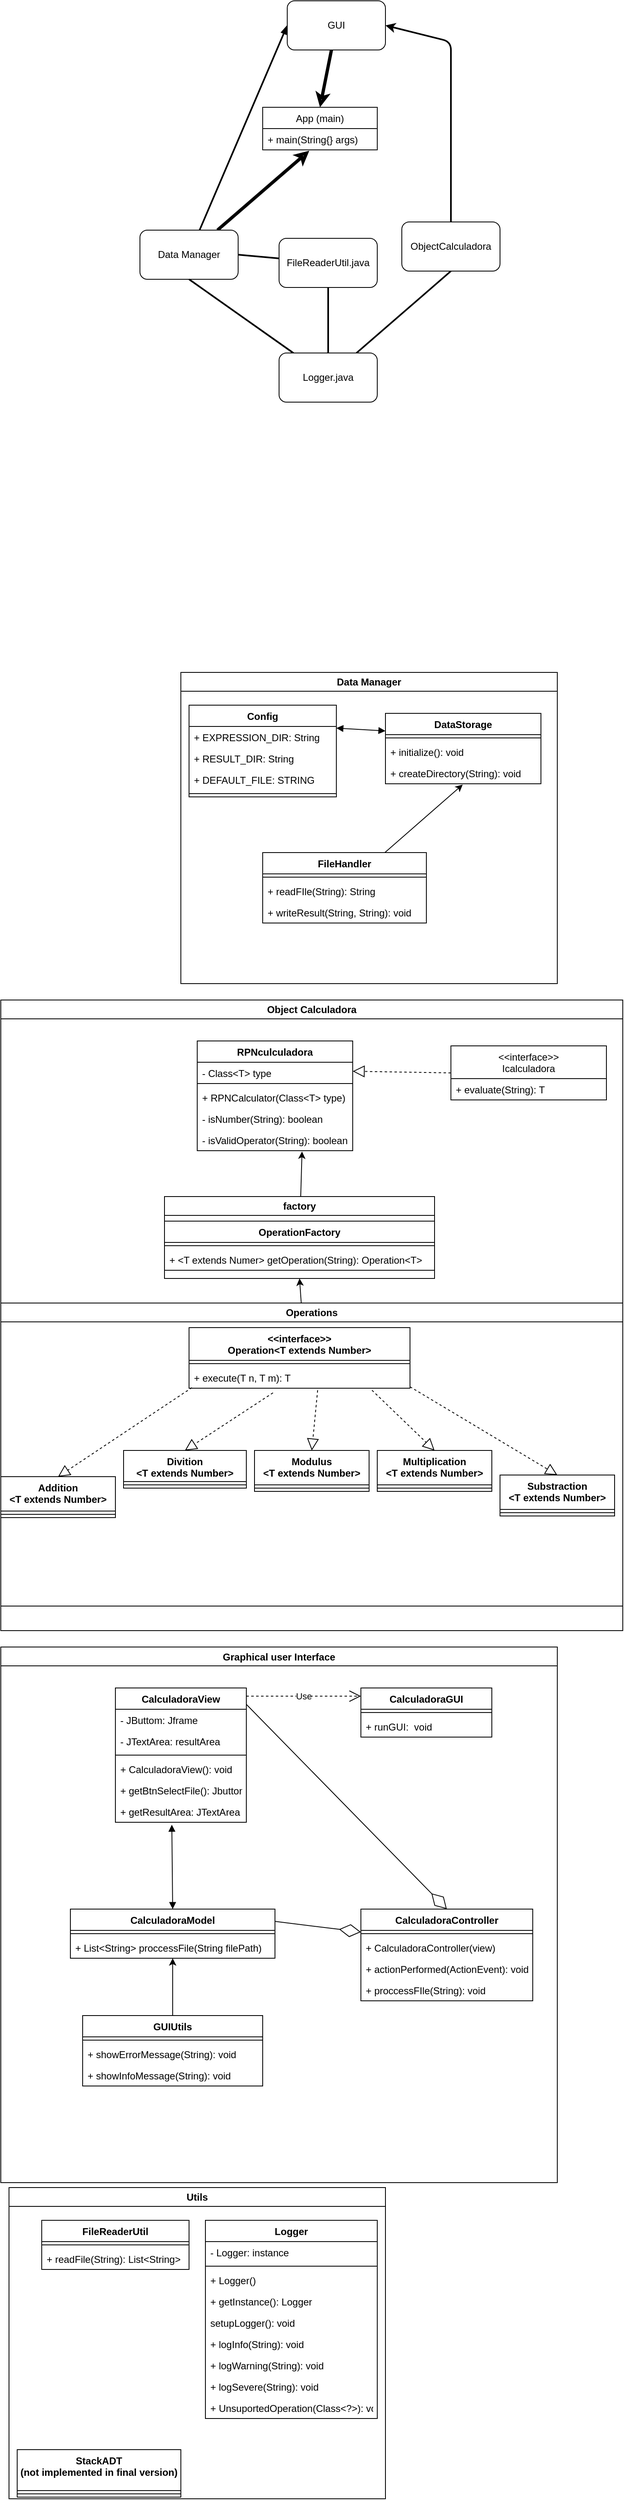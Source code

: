 <mxfile>
    <diagram id="4_bJz38wTOtRnhBuzHTB" name="Page-1">
        <mxGraphModel dx="496" dy="1893" grid="1" gridSize="10" guides="1" tooltips="1" connect="1" arrows="1" fold="1" page="1" pageScale="1" pageWidth="850" pageHeight="1100" math="0" shadow="0">
            <root>
                <mxCell id="0"/>
                <mxCell id="1" parent="0"/>
                <mxCell id="16" value="App (main)" style="swimlane;fontStyle=0;childLayout=stackLayout;horizontal=1;startSize=26;fillColor=none;horizontalStack=0;resizeParent=1;resizeParentMax=0;resizeLast=0;collapsible=1;marginBottom=0;" parent="1" vertex="1">
                    <mxGeometry x="330" y="-680" width="140" height="52" as="geometry"/>
                </mxCell>
                <mxCell id="17" value="+ main(String{} args)" style="text;strokeColor=none;fillColor=none;align=left;verticalAlign=top;spacingLeft=4;spacingRight=4;overflow=hidden;rotatable=0;points=[[0,0.5],[1,0.5]];portConstraint=eastwest;" parent="16" vertex="1">
                    <mxGeometry y="26" width="140" height="26" as="geometry"/>
                </mxCell>
                <mxCell id="54" value="Graphical user Interface" style="swimlane;" parent="1" vertex="1">
                    <mxGeometry x="10" y="1200" width="680" height="654" as="geometry"/>
                </mxCell>
                <mxCell id="47" value="CalculadoraController" style="swimlane;fontStyle=1;align=center;verticalAlign=top;childLayout=stackLayout;horizontal=1;startSize=26;horizontalStack=0;resizeParent=1;resizeParentMax=0;resizeLast=0;collapsible=1;marginBottom=0;" parent="54" vertex="1">
                    <mxGeometry x="440" y="320" width="210" height="112" as="geometry"/>
                </mxCell>
                <mxCell id="49" value="" style="line;strokeWidth=1;fillColor=none;align=left;verticalAlign=middle;spacingTop=-1;spacingLeft=3;spacingRight=3;rotatable=0;labelPosition=right;points=[];portConstraint=eastwest;strokeColor=inherit;" parent="47" vertex="1">
                    <mxGeometry y="26" width="210" height="8" as="geometry"/>
                </mxCell>
                <mxCell id="50" value="+ CalculadoraController(view)" style="text;strokeColor=none;fillColor=none;align=left;verticalAlign=top;spacingLeft=4;spacingRight=4;overflow=hidden;rotatable=0;points=[[0,0.5],[1,0.5]];portConstraint=eastwest;" parent="47" vertex="1">
                    <mxGeometry y="34" width="210" height="26" as="geometry"/>
                </mxCell>
                <mxCell id="85" value="+ actionPerformed(ActionEvent): void" style="text;strokeColor=none;fillColor=none;align=left;verticalAlign=top;spacingLeft=4;spacingRight=4;overflow=hidden;rotatable=0;points=[[0,0.5],[1,0.5]];portConstraint=eastwest;" vertex="1" parent="47">
                    <mxGeometry y="60" width="210" height="26" as="geometry"/>
                </mxCell>
                <mxCell id="86" value="+ proccessFIle(String): void" style="text;strokeColor=none;fillColor=none;align=left;verticalAlign=top;spacingLeft=4;spacingRight=4;overflow=hidden;rotatable=0;points=[[0,0.5],[1,0.5]];portConstraint=eastwest;" vertex="1" parent="47">
                    <mxGeometry y="86" width="210" height="26" as="geometry"/>
                </mxCell>
                <mxCell id="60" value="CalculadoraGUI" style="swimlane;fontStyle=1;align=center;verticalAlign=top;childLayout=stackLayout;horizontal=1;startSize=26;horizontalStack=0;resizeParent=1;resizeParentMax=0;resizeLast=0;collapsible=1;marginBottom=0;" parent="54" vertex="1">
                    <mxGeometry x="440" y="50" width="160" height="60" as="geometry"/>
                </mxCell>
                <mxCell id="62" value="" style="line;strokeWidth=1;fillColor=none;align=left;verticalAlign=middle;spacingTop=-1;spacingLeft=3;spacingRight=3;rotatable=0;labelPosition=right;points=[];portConstraint=eastwest;strokeColor=inherit;" parent="60" vertex="1">
                    <mxGeometry y="26" width="160" height="8" as="geometry"/>
                </mxCell>
                <mxCell id="63" value="+ runGUI:  void" style="text;strokeColor=none;fillColor=none;align=left;verticalAlign=top;spacingLeft=4;spacingRight=4;overflow=hidden;rotatable=0;points=[[0,0.5],[1,0.5]];portConstraint=eastwest;" parent="60" vertex="1">
                    <mxGeometry y="34" width="160" height="26" as="geometry"/>
                </mxCell>
                <mxCell id="64" value="CalculadoraModel" style="swimlane;fontStyle=1;align=center;verticalAlign=top;childLayout=stackLayout;horizontal=1;startSize=26;horizontalStack=0;resizeParent=1;resizeParentMax=0;resizeLast=0;collapsible=1;marginBottom=0;" parent="54" vertex="1">
                    <mxGeometry x="85" y="320" width="250" height="60" as="geometry"/>
                </mxCell>
                <mxCell id="66" value="" style="line;strokeWidth=1;fillColor=none;align=left;verticalAlign=middle;spacingTop=-1;spacingLeft=3;spacingRight=3;rotatable=0;labelPosition=right;points=[];portConstraint=eastwest;strokeColor=inherit;" parent="64" vertex="1">
                    <mxGeometry y="26" width="250" height="8" as="geometry"/>
                </mxCell>
                <mxCell id="67" value="+ List&lt;String&gt; proccessFile(String filePath)" style="text;strokeColor=none;fillColor=none;align=left;verticalAlign=top;spacingLeft=4;spacingRight=4;overflow=hidden;rotatable=0;points=[[0,0.5],[1,0.5]];portConstraint=eastwest;" parent="64" vertex="1">
                    <mxGeometry y="34" width="250" height="26" as="geometry"/>
                </mxCell>
                <mxCell id="68" value="CalculadoraView" style="swimlane;fontStyle=1;align=center;verticalAlign=top;childLayout=stackLayout;horizontal=1;startSize=26;horizontalStack=0;resizeParent=1;resizeParentMax=0;resizeLast=0;collapsible=1;marginBottom=0;" parent="54" vertex="1">
                    <mxGeometry x="140" y="50" width="160" height="164" as="geometry"/>
                </mxCell>
                <mxCell id="69" value="- JButtom: Jframe" style="text;strokeColor=none;fillColor=none;align=left;verticalAlign=top;spacingLeft=4;spacingRight=4;overflow=hidden;rotatable=0;points=[[0,0.5],[1,0.5]];portConstraint=eastwest;" parent="68" vertex="1">
                    <mxGeometry y="26" width="160" height="26" as="geometry"/>
                </mxCell>
                <mxCell id="76" value="- JTextArea: resultArea" style="text;strokeColor=none;fillColor=none;align=left;verticalAlign=top;spacingLeft=4;spacingRight=4;overflow=hidden;rotatable=0;points=[[0,0.5],[1,0.5]];portConstraint=eastwest;" vertex="1" parent="68">
                    <mxGeometry y="52" width="160" height="26" as="geometry"/>
                </mxCell>
                <mxCell id="70" value="" style="line;strokeWidth=1;fillColor=none;align=left;verticalAlign=middle;spacingTop=-1;spacingLeft=3;spacingRight=3;rotatable=0;labelPosition=right;points=[];portConstraint=eastwest;strokeColor=inherit;" parent="68" vertex="1">
                    <mxGeometry y="78" width="160" height="8" as="geometry"/>
                </mxCell>
                <mxCell id="71" value="+ CalculadoraView(): void" style="text;strokeColor=none;fillColor=none;align=left;verticalAlign=top;spacingLeft=4;spacingRight=4;overflow=hidden;rotatable=0;points=[[0,0.5],[1,0.5]];portConstraint=eastwest;" parent="68" vertex="1">
                    <mxGeometry y="86" width="160" height="26" as="geometry"/>
                </mxCell>
                <mxCell id="77" value="+ getBtnSelectFile(): Jbutton" style="text;strokeColor=none;fillColor=none;align=left;verticalAlign=top;spacingLeft=4;spacingRight=4;overflow=hidden;rotatable=0;points=[[0,0.5],[1,0.5]];portConstraint=eastwest;" vertex="1" parent="68">
                    <mxGeometry y="112" width="160" height="26" as="geometry"/>
                </mxCell>
                <mxCell id="78" value="+ getResultArea: JTextArea" style="text;strokeColor=none;fillColor=none;align=left;verticalAlign=top;spacingLeft=4;spacingRight=4;overflow=hidden;rotatable=0;points=[[0,0.5],[1,0.5]];portConstraint=eastwest;" vertex="1" parent="68">
                    <mxGeometry y="138" width="160" height="26" as="geometry"/>
                </mxCell>
                <mxCell id="82" style="edgeStyle=none;html=1;" edge="1" parent="54" source="72" target="67">
                    <mxGeometry relative="1" as="geometry"/>
                </mxCell>
                <mxCell id="72" value="GUIUtils" style="swimlane;fontStyle=1;align=center;verticalAlign=top;childLayout=stackLayout;horizontal=1;startSize=26;horizontalStack=0;resizeParent=1;resizeParentMax=0;resizeLast=0;collapsible=1;marginBottom=0;" parent="54" vertex="1">
                    <mxGeometry x="100" y="450" width="220" height="86" as="geometry"/>
                </mxCell>
                <mxCell id="74" value="" style="line;strokeWidth=1;fillColor=none;align=left;verticalAlign=middle;spacingTop=-1;spacingLeft=3;spacingRight=3;rotatable=0;labelPosition=right;points=[];portConstraint=eastwest;strokeColor=inherit;" parent="72" vertex="1">
                    <mxGeometry y="26" width="220" height="8" as="geometry"/>
                </mxCell>
                <mxCell id="75" value="+ showErrorMessage(String): void" style="text;strokeColor=none;fillColor=none;align=left;verticalAlign=top;spacingLeft=4;spacingRight=4;overflow=hidden;rotatable=0;points=[[0,0.5],[1,0.5]];portConstraint=eastwest;" parent="72" vertex="1">
                    <mxGeometry y="34" width="220" height="26" as="geometry"/>
                </mxCell>
                <mxCell id="81" value="+ showInfoMessage(String): void" style="text;strokeColor=none;fillColor=none;align=left;verticalAlign=top;spacingLeft=4;spacingRight=4;overflow=hidden;rotatable=0;points=[[0,0.5],[1,0.5]];portConstraint=eastwest;" vertex="1" parent="72">
                    <mxGeometry y="60" width="220" height="26" as="geometry"/>
                </mxCell>
                <mxCell id="79" value="Use" style="endArrow=open;endSize=12;dashed=1;html=1;" edge="1" parent="54">
                    <mxGeometry width="160" relative="1" as="geometry">
                        <mxPoint x="300" y="60" as="sourcePoint"/>
                        <mxPoint x="440" y="60" as="targetPoint"/>
                    </mxGeometry>
                </mxCell>
                <mxCell id="80" value="" style="endArrow=block;startArrow=block;endFill=1;startFill=1;html=1;entryX=0.431;entryY=1.115;entryDx=0;entryDy=0;entryPerimeter=0;exitX=0.5;exitY=0;exitDx=0;exitDy=0;" edge="1" parent="54" source="64" target="78">
                    <mxGeometry width="160" relative="1" as="geometry">
                        <mxPoint x="230" y="350" as="sourcePoint"/>
                        <mxPoint x="390" y="350" as="targetPoint"/>
                    </mxGeometry>
                </mxCell>
                <mxCell id="83" value="" style="endArrow=diamondThin;endFill=0;endSize=24;html=1;exitX=1;exitY=0.25;exitDx=0;exitDy=0;entryX=0;entryY=0.25;entryDx=0;entryDy=0;" edge="1" parent="54" source="64" target="47">
                    <mxGeometry width="160" relative="1" as="geometry">
                        <mxPoint x="270" y="350" as="sourcePoint"/>
                        <mxPoint x="360" y="150" as="targetPoint"/>
                    </mxGeometry>
                </mxCell>
                <mxCell id="84" value="" style="endArrow=diamondThin;endFill=0;endSize=24;html=1;entryX=0.5;entryY=0;entryDx=0;entryDy=0;" edge="1" parent="54" target="47">
                    <mxGeometry width="160" relative="1" as="geometry">
                        <mxPoint x="300" y="70" as="sourcePoint"/>
                        <mxPoint x="430" y="350" as="targetPoint"/>
                    </mxGeometry>
                </mxCell>
                <mxCell id="91" value="Data Manager" style="swimlane;whiteSpace=wrap;html=1;startSize=23;" vertex="1" parent="1">
                    <mxGeometry x="230" y="10" width="460" height="380" as="geometry"/>
                </mxCell>
                <mxCell id="92" value="DataStorage" style="swimlane;fontStyle=1;align=center;verticalAlign=top;childLayout=stackLayout;horizontal=1;startSize=26;horizontalStack=0;resizeParent=1;resizeParentMax=0;resizeLast=0;collapsible=1;marginBottom=0;" vertex="1" parent="91">
                    <mxGeometry x="250" y="50" width="190" height="86" as="geometry"/>
                </mxCell>
                <mxCell id="94" value="" style="line;strokeWidth=1;fillColor=none;align=left;verticalAlign=middle;spacingTop=-1;spacingLeft=3;spacingRight=3;rotatable=0;labelPosition=right;points=[];portConstraint=eastwest;strokeColor=inherit;" vertex="1" parent="92">
                    <mxGeometry y="26" width="190" height="8" as="geometry"/>
                </mxCell>
                <mxCell id="95" value="+ initialize(): void" style="text;strokeColor=none;fillColor=none;align=left;verticalAlign=top;spacingLeft=4;spacingRight=4;overflow=hidden;rotatable=0;points=[[0,0.5],[1,0.5]];portConstraint=eastwest;" vertex="1" parent="92">
                    <mxGeometry y="34" width="190" height="26" as="geometry"/>
                </mxCell>
                <mxCell id="108" value="+ createDirectory(String): void" style="text;strokeColor=none;fillColor=none;align=left;verticalAlign=top;spacingLeft=4;spacingRight=4;overflow=hidden;rotatable=0;points=[[0,0.5],[1,0.5]];portConstraint=eastwest;" vertex="1" parent="92">
                    <mxGeometry y="60" width="190" height="26" as="geometry"/>
                </mxCell>
                <mxCell id="104" style="edgeStyle=none;html=1;entryX=0.497;entryY=1.038;entryDx=0;entryDy=0;entryPerimeter=0;" edge="1" parent="91" source="96" target="108">
                    <mxGeometry relative="1" as="geometry"/>
                </mxCell>
                <mxCell id="96" value="FileHandler" style="swimlane;fontStyle=1;align=center;verticalAlign=top;childLayout=stackLayout;horizontal=1;startSize=26;horizontalStack=0;resizeParent=1;resizeParentMax=0;resizeLast=0;collapsible=1;marginBottom=0;" vertex="1" parent="91">
                    <mxGeometry x="100" y="220" width="200" height="86" as="geometry"/>
                </mxCell>
                <mxCell id="98" value="" style="line;strokeWidth=1;fillColor=none;align=left;verticalAlign=middle;spacingTop=-1;spacingLeft=3;spacingRight=3;rotatable=0;labelPosition=right;points=[];portConstraint=eastwest;strokeColor=inherit;" vertex="1" parent="96">
                    <mxGeometry y="26" width="200" height="8" as="geometry"/>
                </mxCell>
                <mxCell id="99" value="+ readFIle(String): String" style="text;strokeColor=none;fillColor=none;align=left;verticalAlign=top;spacingLeft=4;spacingRight=4;overflow=hidden;rotatable=0;points=[[0,0.5],[1,0.5]];portConstraint=eastwest;" vertex="1" parent="96">
                    <mxGeometry y="34" width="200" height="26" as="geometry"/>
                </mxCell>
                <mxCell id="109" value="+ writeResult(String, String): void" style="text;strokeColor=none;fillColor=none;align=left;verticalAlign=top;spacingLeft=4;spacingRight=4;overflow=hidden;rotatable=0;points=[[0,0.5],[1,0.5]];portConstraint=eastwest;" vertex="1" parent="96">
                    <mxGeometry y="60" width="200" height="26" as="geometry"/>
                </mxCell>
                <mxCell id="100" value="Config" style="swimlane;fontStyle=1;align=center;verticalAlign=top;childLayout=stackLayout;horizontal=1;startSize=26;horizontalStack=0;resizeParent=1;resizeParentMax=0;resizeLast=0;collapsible=1;marginBottom=0;" vertex="1" parent="91">
                    <mxGeometry x="10" y="40" width="180" height="112" as="geometry"/>
                </mxCell>
                <mxCell id="101" value="+ EXPRESSION_DIR: String" style="text;strokeColor=none;fillColor=none;align=left;verticalAlign=top;spacingLeft=4;spacingRight=4;overflow=hidden;rotatable=0;points=[[0,0.5],[1,0.5]];portConstraint=eastwest;" vertex="1" parent="100">
                    <mxGeometry y="26" width="180" height="26" as="geometry"/>
                </mxCell>
                <mxCell id="107" value="+ RESULT_DIR: String" style="text;strokeColor=none;fillColor=none;align=left;verticalAlign=top;spacingLeft=4;spacingRight=4;overflow=hidden;rotatable=0;points=[[0,0.5],[1,0.5]];portConstraint=eastwest;" vertex="1" parent="100">
                    <mxGeometry y="52" width="180" height="26" as="geometry"/>
                </mxCell>
                <mxCell id="106" value="+ DEFAULT_FILE: STRING" style="text;strokeColor=none;fillColor=none;align=left;verticalAlign=top;spacingLeft=4;spacingRight=4;overflow=hidden;rotatable=0;points=[[0,0.5],[1,0.5]];portConstraint=eastwest;" vertex="1" parent="100">
                    <mxGeometry y="78" width="180" height="26" as="geometry"/>
                </mxCell>
                <mxCell id="102" value="" style="line;strokeWidth=1;fillColor=none;align=left;verticalAlign=middle;spacingTop=-1;spacingLeft=3;spacingRight=3;rotatable=0;labelPosition=right;points=[];portConstraint=eastwest;strokeColor=inherit;" vertex="1" parent="100">
                    <mxGeometry y="104" width="180" height="8" as="geometry"/>
                </mxCell>
                <mxCell id="105" value="" style="endArrow=block;startArrow=block;endFill=1;startFill=1;html=1;exitX=1;exitY=0.25;exitDx=0;exitDy=0;entryX=0;entryY=0.25;entryDx=0;entryDy=0;" edge="1" parent="91" source="100" target="92">
                    <mxGeometry width="160" relative="1" as="geometry">
                        <mxPoint x="230" y="180" as="sourcePoint"/>
                        <mxPoint x="390" y="180" as="targetPoint"/>
                    </mxGeometry>
                </mxCell>
                <mxCell id="110" value="Object Calculadora" style="swimlane;whiteSpace=wrap;html=1;startSize=23;" vertex="1" parent="1">
                    <mxGeometry x="10" y="410" width="760" height="770" as="geometry"/>
                </mxCell>
                <mxCell id="4" value="RPNculculadora" style="swimlane;fontStyle=1;align=center;verticalAlign=top;childLayout=stackLayout;horizontal=1;startSize=26;horizontalStack=0;resizeParent=1;resizeParentMax=0;resizeLast=0;collapsible=1;marginBottom=0;" parent="110" vertex="1">
                    <mxGeometry x="240" y="50" width="190" height="134" as="geometry"/>
                </mxCell>
                <mxCell id="5" value="- Class&lt;T&gt; type" style="text;strokeColor=none;fillColor=none;align=left;verticalAlign=top;spacingLeft=4;spacingRight=4;overflow=hidden;rotatable=0;points=[[0,0.5],[1,0.5]];portConstraint=eastwest;" parent="4" vertex="1">
                    <mxGeometry y="26" width="190" height="22" as="geometry"/>
                </mxCell>
                <mxCell id="6" value="" style="line;strokeWidth=1;fillColor=none;align=left;verticalAlign=middle;spacingTop=-1;spacingLeft=3;spacingRight=3;rotatable=0;labelPosition=right;points=[];portConstraint=eastwest;strokeColor=inherit;" parent="4" vertex="1">
                    <mxGeometry y="48" width="190" height="8" as="geometry"/>
                </mxCell>
                <mxCell id="7" value="+ RPNCalculator(Class&lt;T&gt; type)" style="text;strokeColor=none;fillColor=none;align=left;verticalAlign=top;spacingLeft=4;spacingRight=4;overflow=hidden;rotatable=0;points=[[0,0.5],[1,0.5]];portConstraint=eastwest;" parent="4" vertex="1">
                    <mxGeometry y="56" width="190" height="26" as="geometry"/>
                </mxCell>
                <mxCell id="126" value="- isNumber(String): boolean" style="text;strokeColor=none;fillColor=none;align=left;verticalAlign=top;spacingLeft=4;spacingRight=4;overflow=hidden;rotatable=0;points=[[0,0.5],[1,0.5]];portConstraint=eastwest;" vertex="1" parent="4">
                    <mxGeometry y="82" width="190" height="26" as="geometry"/>
                </mxCell>
                <mxCell id="127" value="- isValidOperator(String): boolean" style="text;strokeColor=none;fillColor=none;align=left;verticalAlign=top;spacingLeft=4;spacingRight=4;overflow=hidden;rotatable=0;points=[[0,0.5],[1,0.5]];portConstraint=eastwest;" vertex="1" parent="4">
                    <mxGeometry y="108" width="190" height="26" as="geometry"/>
                </mxCell>
                <mxCell id="8" value="&lt;&lt;interface&gt;&gt; &#10;Icalculadora" style="swimlane;fontStyle=0;childLayout=stackLayout;horizontal=1;startSize=40;fillColor=none;horizontalStack=0;resizeParent=1;resizeParentMax=0;resizeLast=0;collapsible=1;marginBottom=0;" parent="110" vertex="1">
                    <mxGeometry x="550" y="56" width="190" height="66" as="geometry"/>
                </mxCell>
                <mxCell id="44" value="+ evaluate(String): T" style="text;strokeColor=none;fillColor=none;align=left;verticalAlign=top;spacingLeft=4;spacingRight=4;overflow=hidden;rotatable=0;points=[[0,0.5],[1,0.5]];portConstraint=eastwest;" parent="8" vertex="1">
                    <mxGeometry y="40" width="190" height="26" as="geometry"/>
                </mxCell>
                <mxCell id="135" style="edgeStyle=none;html=1;entryX=0.674;entryY=1.038;entryDx=0;entryDy=0;entryPerimeter=0;" edge="1" parent="110" source="128" target="127">
                    <mxGeometry relative="1" as="geometry">
                        <mxPoint x="140" y="173" as="targetPoint"/>
                    </mxGeometry>
                </mxCell>
                <mxCell id="128" value="factory" style="swimlane;whiteSpace=wrap;html=1;" vertex="1" parent="110">
                    <mxGeometry x="200" y="240" width="330" height="100" as="geometry"/>
                </mxCell>
                <mxCell id="129" value="OperationFactory" style="swimlane;fontStyle=1;align=center;verticalAlign=top;childLayout=stackLayout;horizontal=1;startSize=26;horizontalStack=0;resizeParent=1;resizeParentMax=0;resizeLast=0;collapsible=1;marginBottom=0;" vertex="1" parent="128">
                    <mxGeometry y="30" width="330" height="60" as="geometry"/>
                </mxCell>
                <mxCell id="131" value="" style="line;strokeWidth=1;fillColor=none;align=left;verticalAlign=middle;spacingTop=-1;spacingLeft=3;spacingRight=3;rotatable=0;labelPosition=right;points=[];portConstraint=eastwest;strokeColor=inherit;" vertex="1" parent="129">
                    <mxGeometry y="26" width="330" height="8" as="geometry"/>
                </mxCell>
                <mxCell id="132" value="+ &lt;T extends Numer&gt; getOperation(String): Operation&lt;T&gt; " style="text;strokeColor=none;fillColor=none;align=left;verticalAlign=top;spacingLeft=4;spacingRight=4;overflow=hidden;rotatable=0;points=[[0,0.5],[1,0.5]];portConstraint=eastwest;" vertex="1" parent="129">
                    <mxGeometry y="34" width="330" height="26" as="geometry"/>
                </mxCell>
                <mxCell id="155" style="edgeStyle=none;html=1;entryX=0.5;entryY=1;entryDx=0;entryDy=0;" edge="1" parent="110" source="151" target="128">
                    <mxGeometry relative="1" as="geometry"/>
                </mxCell>
                <mxCell id="151" value="Operations" style="swimlane;whiteSpace=wrap;html=1;" vertex="1" parent="110">
                    <mxGeometry y="370" width="760" height="370" as="geometry"/>
                </mxCell>
                <mxCell id="152" value="&lt;&lt;interface&gt;&gt;&#10;Operation&lt;T extends Number&gt;" style="swimlane;fontStyle=1;align=center;verticalAlign=top;childLayout=stackLayout;horizontal=1;startSize=40;horizontalStack=0;resizeParent=1;resizeParentMax=0;resizeLast=0;collapsible=1;marginBottom=0;" vertex="1" parent="151">
                    <mxGeometry x="230" y="30" width="270" height="74" as="geometry"/>
                </mxCell>
                <mxCell id="153" value="" style="line;strokeWidth=1;fillColor=none;align=left;verticalAlign=middle;spacingTop=-1;spacingLeft=3;spacingRight=3;rotatable=0;labelPosition=right;points=[];portConstraint=eastwest;strokeColor=inherit;" vertex="1" parent="152">
                    <mxGeometry y="40" width="270" height="8" as="geometry"/>
                </mxCell>
                <mxCell id="154" value="+ execute(T n, T m): T" style="text;strokeColor=none;fillColor=none;align=left;verticalAlign=top;spacingLeft=4;spacingRight=4;overflow=hidden;rotatable=0;points=[[0,0.5],[1,0.5]];portConstraint=eastwest;" vertex="1" parent="152">
                    <mxGeometry y="48" width="270" height="26" as="geometry"/>
                </mxCell>
                <mxCell id="160" value="Addition&#10;&lt;T extends Number&gt;" style="swimlane;fontStyle=1;align=center;verticalAlign=top;childLayout=stackLayout;horizontal=1;startSize=42;horizontalStack=0;resizeParent=1;resizeParentMax=0;resizeLast=0;collapsible=1;marginBottom=0;" vertex="1" parent="151">
                    <mxGeometry y="212" width="140" height="50" as="geometry"/>
                </mxCell>
                <mxCell id="161" value="" style="line;strokeWidth=1;fillColor=none;align=left;verticalAlign=middle;spacingTop=-1;spacingLeft=3;spacingRight=3;rotatable=0;labelPosition=right;points=[];portConstraint=eastwest;strokeColor=inherit;" vertex="1" parent="160">
                    <mxGeometry y="42" width="140" height="8" as="geometry"/>
                </mxCell>
                <mxCell id="169" value="Divition&#10;&lt;T extends Number&gt;" style="swimlane;fontStyle=1;align=center;verticalAlign=top;childLayout=stackLayout;horizontal=1;startSize=38;horizontalStack=0;resizeParent=1;resizeParentMax=0;resizeLast=0;collapsible=1;marginBottom=0;" vertex="1" parent="151">
                    <mxGeometry x="150" y="180" width="150" height="46" as="geometry"/>
                </mxCell>
                <mxCell id="170" value="" style="line;strokeWidth=1;fillColor=none;align=left;verticalAlign=middle;spacingTop=-1;spacingLeft=3;spacingRight=3;rotatable=0;labelPosition=right;points=[];portConstraint=eastwest;strokeColor=inherit;" vertex="1" parent="169">
                    <mxGeometry y="38" width="150" height="8" as="geometry"/>
                </mxCell>
                <mxCell id="171" value="Modulus&#10;&lt;T extends Number&gt;" style="swimlane;fontStyle=1;align=center;verticalAlign=top;childLayout=stackLayout;horizontal=1;startSize=42;horizontalStack=0;resizeParent=1;resizeParentMax=0;resizeLast=0;collapsible=1;marginBottom=0;" vertex="1" parent="151">
                    <mxGeometry x="310" y="180" width="140" height="50" as="geometry"/>
                </mxCell>
                <mxCell id="172" value="" style="line;strokeWidth=1;fillColor=none;align=left;verticalAlign=middle;spacingTop=-1;spacingLeft=3;spacingRight=3;rotatable=0;labelPosition=right;points=[];portConstraint=eastwest;strokeColor=inherit;" vertex="1" parent="171">
                    <mxGeometry y="42" width="140" height="8" as="geometry"/>
                </mxCell>
                <mxCell id="199" value="Multiplication&#10;&lt;T extends Number&gt;" style="swimlane;fontStyle=1;align=center;verticalAlign=top;childLayout=stackLayout;horizontal=1;startSize=42;horizontalStack=0;resizeParent=1;resizeParentMax=0;resizeLast=0;collapsible=1;marginBottom=0;" vertex="1" parent="151">
                    <mxGeometry x="460" y="180" width="140" height="50" as="geometry"/>
                </mxCell>
                <mxCell id="200" value="" style="line;strokeWidth=1;fillColor=none;align=left;verticalAlign=middle;spacingTop=-1;spacingLeft=3;spacingRight=3;rotatable=0;labelPosition=right;points=[];portConstraint=eastwest;strokeColor=inherit;" vertex="1" parent="199">
                    <mxGeometry y="42" width="140" height="8" as="geometry"/>
                </mxCell>
                <mxCell id="201" value="Substraction&#10;&lt;T extends Number&gt;" style="swimlane;fontStyle=1;align=center;verticalAlign=top;childLayout=stackLayout;horizontal=1;startSize=42;horizontalStack=0;resizeParent=1;resizeParentMax=0;resizeLast=0;collapsible=1;marginBottom=0;" vertex="1" parent="151">
                    <mxGeometry x="610" y="210" width="140" height="50" as="geometry"/>
                </mxCell>
                <mxCell id="202" value="" style="line;strokeWidth=1;fillColor=none;align=left;verticalAlign=middle;spacingTop=-1;spacingLeft=3;spacingRight=3;rotatable=0;labelPosition=right;points=[];portConstraint=eastwest;strokeColor=inherit;" vertex="1" parent="201">
                    <mxGeometry y="42" width="140" height="8" as="geometry"/>
                </mxCell>
                <mxCell id="206" value="" style="endArrow=block;dashed=1;endFill=0;endSize=12;html=1;exitX=0.013;exitY=0.974;exitDx=0;exitDy=0;exitPerimeter=0;entryX=0.5;entryY=0;entryDx=0;entryDy=0;" edge="1" parent="151" source="154" target="160">
                    <mxGeometry width="160" relative="1" as="geometry">
                        <mxPoint x="300" y="40" as="sourcePoint"/>
                        <mxPoint x="460" y="40" as="targetPoint"/>
                    </mxGeometry>
                </mxCell>
                <mxCell id="207" value="" style="endArrow=block;dashed=1;endFill=0;endSize=12;html=1;exitX=0.38;exitY=1.217;exitDx=0;exitDy=0;exitPerimeter=0;entryX=0.5;entryY=0;entryDx=0;entryDy=0;" edge="1" parent="151" source="154" target="169">
                    <mxGeometry width="160" relative="1" as="geometry">
                        <mxPoint x="243.51" y="113.324" as="sourcePoint"/>
                        <mxPoint x="80" y="222" as="targetPoint"/>
                    </mxGeometry>
                </mxCell>
                <mxCell id="208" value="" style="endArrow=block;dashed=1;endFill=0;endSize=12;html=1;exitX=0.582;exitY=1.095;exitDx=0;exitDy=0;exitPerimeter=0;entryX=0.5;entryY=0;entryDx=0;entryDy=0;" edge="1" parent="151" source="154" target="171">
                    <mxGeometry width="160" relative="1" as="geometry">
                        <mxPoint x="342.6" y="119.642" as="sourcePoint"/>
                        <mxPoint x="235" y="190" as="targetPoint"/>
                    </mxGeometry>
                </mxCell>
                <mxCell id="209" value="" style="endArrow=block;dashed=1;endFill=0;endSize=12;html=1;exitX=0.828;exitY=1.095;exitDx=0;exitDy=0;exitPerimeter=0;entryX=0.5;entryY=0;entryDx=0;entryDy=0;" edge="1" parent="151" source="154" target="199">
                    <mxGeometry width="160" relative="1" as="geometry">
                        <mxPoint x="397.14" y="116.47" as="sourcePoint"/>
                        <mxPoint x="390" y="190" as="targetPoint"/>
                    </mxGeometry>
                </mxCell>
                <mxCell id="210" value="" style="endArrow=block;dashed=1;endFill=0;endSize=12;html=1;exitX=1;exitY=0.933;exitDx=0;exitDy=0;exitPerimeter=0;entryX=0.5;entryY=0;entryDx=0;entryDy=0;" edge="1" parent="151" source="154" target="201">
                    <mxGeometry width="160" relative="1" as="geometry">
                        <mxPoint x="463.56" y="116.47" as="sourcePoint"/>
                        <mxPoint x="540" y="190" as="targetPoint"/>
                    </mxGeometry>
                </mxCell>
                <mxCell id="205" value="" style="endArrow=block;dashed=1;endFill=0;endSize=12;html=1;exitX=0;exitY=0.5;exitDx=0;exitDy=0;entryX=1;entryY=0.5;entryDx=0;entryDy=0;" edge="1" parent="110" source="8" target="5">
                    <mxGeometry width="160" relative="1" as="geometry">
                        <mxPoint x="300" y="410" as="sourcePoint"/>
                        <mxPoint x="460" y="410" as="targetPoint"/>
                    </mxGeometry>
                </mxCell>
                <mxCell id="211" value="Utils" style="swimlane;whiteSpace=wrap;html=1;startSize=23;" vertex="1" parent="1">
                    <mxGeometry x="20" y="1860" width="460" height="380" as="geometry"/>
                </mxCell>
                <mxCell id="212" value="Logger" style="swimlane;fontStyle=1;align=center;verticalAlign=top;childLayout=stackLayout;horizontal=1;startSize=26;horizontalStack=0;resizeParent=1;resizeParentMax=0;resizeLast=0;collapsible=1;marginBottom=0;" vertex="1" parent="211">
                    <mxGeometry x="240" y="40" width="210" height="242" as="geometry"/>
                </mxCell>
                <mxCell id="222" value="- Logger: instance" style="text;strokeColor=none;fillColor=none;align=left;verticalAlign=top;spacingLeft=4;spacingRight=4;overflow=hidden;rotatable=0;points=[[0,0.5],[1,0.5]];portConstraint=eastwest;" vertex="1" parent="212">
                    <mxGeometry y="26" width="210" height="26" as="geometry"/>
                </mxCell>
                <mxCell id="213" value="" style="line;strokeWidth=1;fillColor=none;align=left;verticalAlign=middle;spacingTop=-1;spacingLeft=3;spacingRight=3;rotatable=0;labelPosition=right;points=[];portConstraint=eastwest;strokeColor=inherit;" vertex="1" parent="212">
                    <mxGeometry y="52" width="210" height="8" as="geometry"/>
                </mxCell>
                <mxCell id="214" value="+ Logger()" style="text;strokeColor=none;fillColor=none;align=left;verticalAlign=top;spacingLeft=4;spacingRight=4;overflow=hidden;rotatable=0;points=[[0,0.5],[1,0.5]];portConstraint=eastwest;" vertex="1" parent="212">
                    <mxGeometry y="60" width="210" height="26" as="geometry"/>
                </mxCell>
                <mxCell id="227" value="+ getInstance(): Logger" style="text;strokeColor=none;fillColor=none;align=left;verticalAlign=top;spacingLeft=4;spacingRight=4;overflow=hidden;rotatable=0;points=[[0,0.5],[1,0.5]];portConstraint=eastwest;" vertex="1" parent="212">
                    <mxGeometry y="86" width="210" height="26" as="geometry"/>
                </mxCell>
                <mxCell id="228" value="setupLogger(): void" style="text;strokeColor=none;fillColor=none;align=left;verticalAlign=top;spacingLeft=4;spacingRight=4;overflow=hidden;rotatable=0;points=[[0,0.5],[1,0.5]];portConstraint=eastwest;" vertex="1" parent="212">
                    <mxGeometry y="112" width="210" height="26" as="geometry"/>
                </mxCell>
                <mxCell id="229" value="+ logInfo(String): void" style="text;strokeColor=none;fillColor=none;align=left;verticalAlign=top;spacingLeft=4;spacingRight=4;overflow=hidden;rotatable=0;points=[[0,0.5],[1,0.5]];portConstraint=eastwest;" vertex="1" parent="212">
                    <mxGeometry y="138" width="210" height="26" as="geometry"/>
                </mxCell>
                <mxCell id="230" value="+ logWarning(String): void" style="text;strokeColor=none;fillColor=none;align=left;verticalAlign=top;spacingLeft=4;spacingRight=4;overflow=hidden;rotatable=0;points=[[0,0.5],[1,0.5]];portConstraint=eastwest;" vertex="1" parent="212">
                    <mxGeometry y="164" width="210" height="26" as="geometry"/>
                </mxCell>
                <mxCell id="231" value="+ logSevere(String): void" style="text;strokeColor=none;fillColor=none;align=left;verticalAlign=top;spacingLeft=4;spacingRight=4;overflow=hidden;rotatable=0;points=[[0,0.5],[1,0.5]];portConstraint=eastwest;" vertex="1" parent="212">
                    <mxGeometry y="190" width="210" height="26" as="geometry"/>
                </mxCell>
                <mxCell id="232" value="+ UnsuportedOperation(Class&lt;?&gt;): void" style="text;strokeColor=none;fillColor=none;align=left;verticalAlign=top;spacingLeft=4;spacingRight=4;overflow=hidden;rotatable=0;points=[[0,0.5],[1,0.5]];portConstraint=eastwest;" vertex="1" parent="212">
                    <mxGeometry y="216" width="210" height="26" as="geometry"/>
                </mxCell>
                <mxCell id="217" value="StackADT&#10;(not implemented in final version)" style="swimlane;fontStyle=1;align=center;verticalAlign=top;childLayout=stackLayout;horizontal=1;startSize=50;horizontalStack=0;resizeParent=1;resizeParentMax=0;resizeLast=0;collapsible=1;marginBottom=0;" vertex="1" parent="211">
                    <mxGeometry x="10" y="320" width="200" height="58" as="geometry"/>
                </mxCell>
                <mxCell id="218" value="" style="line;strokeWidth=1;fillColor=none;align=left;verticalAlign=middle;spacingTop=-1;spacingLeft=3;spacingRight=3;rotatable=0;labelPosition=right;points=[];portConstraint=eastwest;strokeColor=inherit;" vertex="1" parent="217">
                    <mxGeometry y="50" width="200" height="8" as="geometry"/>
                </mxCell>
                <mxCell id="221" value="FileReaderUtil" style="swimlane;fontStyle=1;align=center;verticalAlign=top;childLayout=stackLayout;horizontal=1;startSize=26;horizontalStack=0;resizeParent=1;resizeParentMax=0;resizeLast=0;collapsible=1;marginBottom=0;" vertex="1" parent="211">
                    <mxGeometry x="40" y="40" width="180" height="60" as="geometry"/>
                </mxCell>
                <mxCell id="225" value="" style="line;strokeWidth=1;fillColor=none;align=left;verticalAlign=middle;spacingTop=-1;spacingLeft=3;spacingRight=3;rotatable=0;labelPosition=right;points=[];portConstraint=eastwest;strokeColor=inherit;" vertex="1" parent="221">
                    <mxGeometry y="26" width="180" height="8" as="geometry"/>
                </mxCell>
                <mxCell id="233" value="+ readFile(String): List&lt;String&gt;" style="text;strokeColor=none;fillColor=none;align=left;verticalAlign=top;spacingLeft=4;spacingRight=4;overflow=hidden;rotatable=0;points=[[0,0.5],[1,0.5]];portConstraint=eastwest;" vertex="1" parent="221">
                    <mxGeometry y="34" width="180" height="26" as="geometry"/>
                </mxCell>
                <mxCell id="247" style="edgeStyle=none;html=1;entryX=0.407;entryY=1.038;entryDx=0;entryDy=0;entryPerimeter=0;strokeWidth=4;endArrow=classic;endFill=0;" edge="1" parent="1" source="235" target="17">
                    <mxGeometry relative="1" as="geometry"/>
                </mxCell>
                <mxCell id="254" style="edgeStyle=none;html=1;entryX=0;entryY=0.5;entryDx=0;entryDy=0;strokeWidth=2;endArrow=blockThin;endFill=1;" edge="1" parent="1" source="235" target="236">
                    <mxGeometry relative="1" as="geometry"/>
                </mxCell>
                <mxCell id="235" value="Data Manager" style="rounded=1;whiteSpace=wrap;html=1;" vertex="1" parent="1">
                    <mxGeometry x="180" y="-530" width="120" height="60" as="geometry"/>
                </mxCell>
                <mxCell id="248" style="edgeStyle=none;html=1;entryX=0.5;entryY=0;entryDx=0;entryDy=0;strokeWidth=4;endArrow=classic;endFill=0;" edge="1" parent="1" source="236" target="16">
                    <mxGeometry relative="1" as="geometry"/>
                </mxCell>
                <mxCell id="236" value="GUI" style="rounded=1;whiteSpace=wrap;html=1;" vertex="1" parent="1">
                    <mxGeometry x="360" y="-810" width="120" height="60" as="geometry"/>
                </mxCell>
                <mxCell id="253" style="edgeStyle=none;html=1;entryX=1;entryY=0.5;entryDx=0;entryDy=0;strokeWidth=2;endArrow=classic;endFill=1;" edge="1" parent="1" source="237" target="236">
                    <mxGeometry relative="1" as="geometry">
                        <Array as="points">
                            <mxPoint x="560" y="-760"/>
                        </Array>
                    </mxGeometry>
                </mxCell>
                <mxCell id="237" value="ObjectCalculadora" style="rounded=1;whiteSpace=wrap;html=1;" vertex="1" parent="1">
                    <mxGeometry x="500" y="-540" width="120" height="60" as="geometry"/>
                </mxCell>
                <mxCell id="252" style="edgeStyle=none;html=1;entryX=1;entryY=0.5;entryDx=0;entryDy=0;strokeWidth=2;endArrow=none;endFill=0;" edge="1" parent="1" source="238" target="235">
                    <mxGeometry relative="1" as="geometry"/>
                </mxCell>
                <mxCell id="238" value="FileReaderUtil.java" style="rounded=1;whiteSpace=wrap;html=1;" vertex="1" parent="1">
                    <mxGeometry x="350" y="-520" width="120" height="60" as="geometry"/>
                </mxCell>
                <mxCell id="249" style="edgeStyle=none;html=1;entryX=0.5;entryY=1;entryDx=0;entryDy=0;strokeWidth=2;endArrow=none;endFill=0;" edge="1" parent="1" source="239" target="235">
                    <mxGeometry relative="1" as="geometry"/>
                </mxCell>
                <mxCell id="250" style="edgeStyle=none;html=1;strokeWidth=2;endArrow=none;endFill=0;" edge="1" parent="1" source="239" target="238">
                    <mxGeometry relative="1" as="geometry"/>
                </mxCell>
                <mxCell id="251" style="edgeStyle=none;html=1;entryX=0.5;entryY=1;entryDx=0;entryDy=0;strokeWidth=2;endArrow=none;endFill=0;" edge="1" parent="1" source="239" target="237">
                    <mxGeometry relative="1" as="geometry"/>
                </mxCell>
                <mxCell id="239" value="Logger.java" style="rounded=1;whiteSpace=wrap;html=1;" vertex="1" parent="1">
                    <mxGeometry x="350" y="-380" width="120" height="60" as="geometry"/>
                </mxCell>
            </root>
        </mxGraphModel>
    </diagram>
</mxfile>